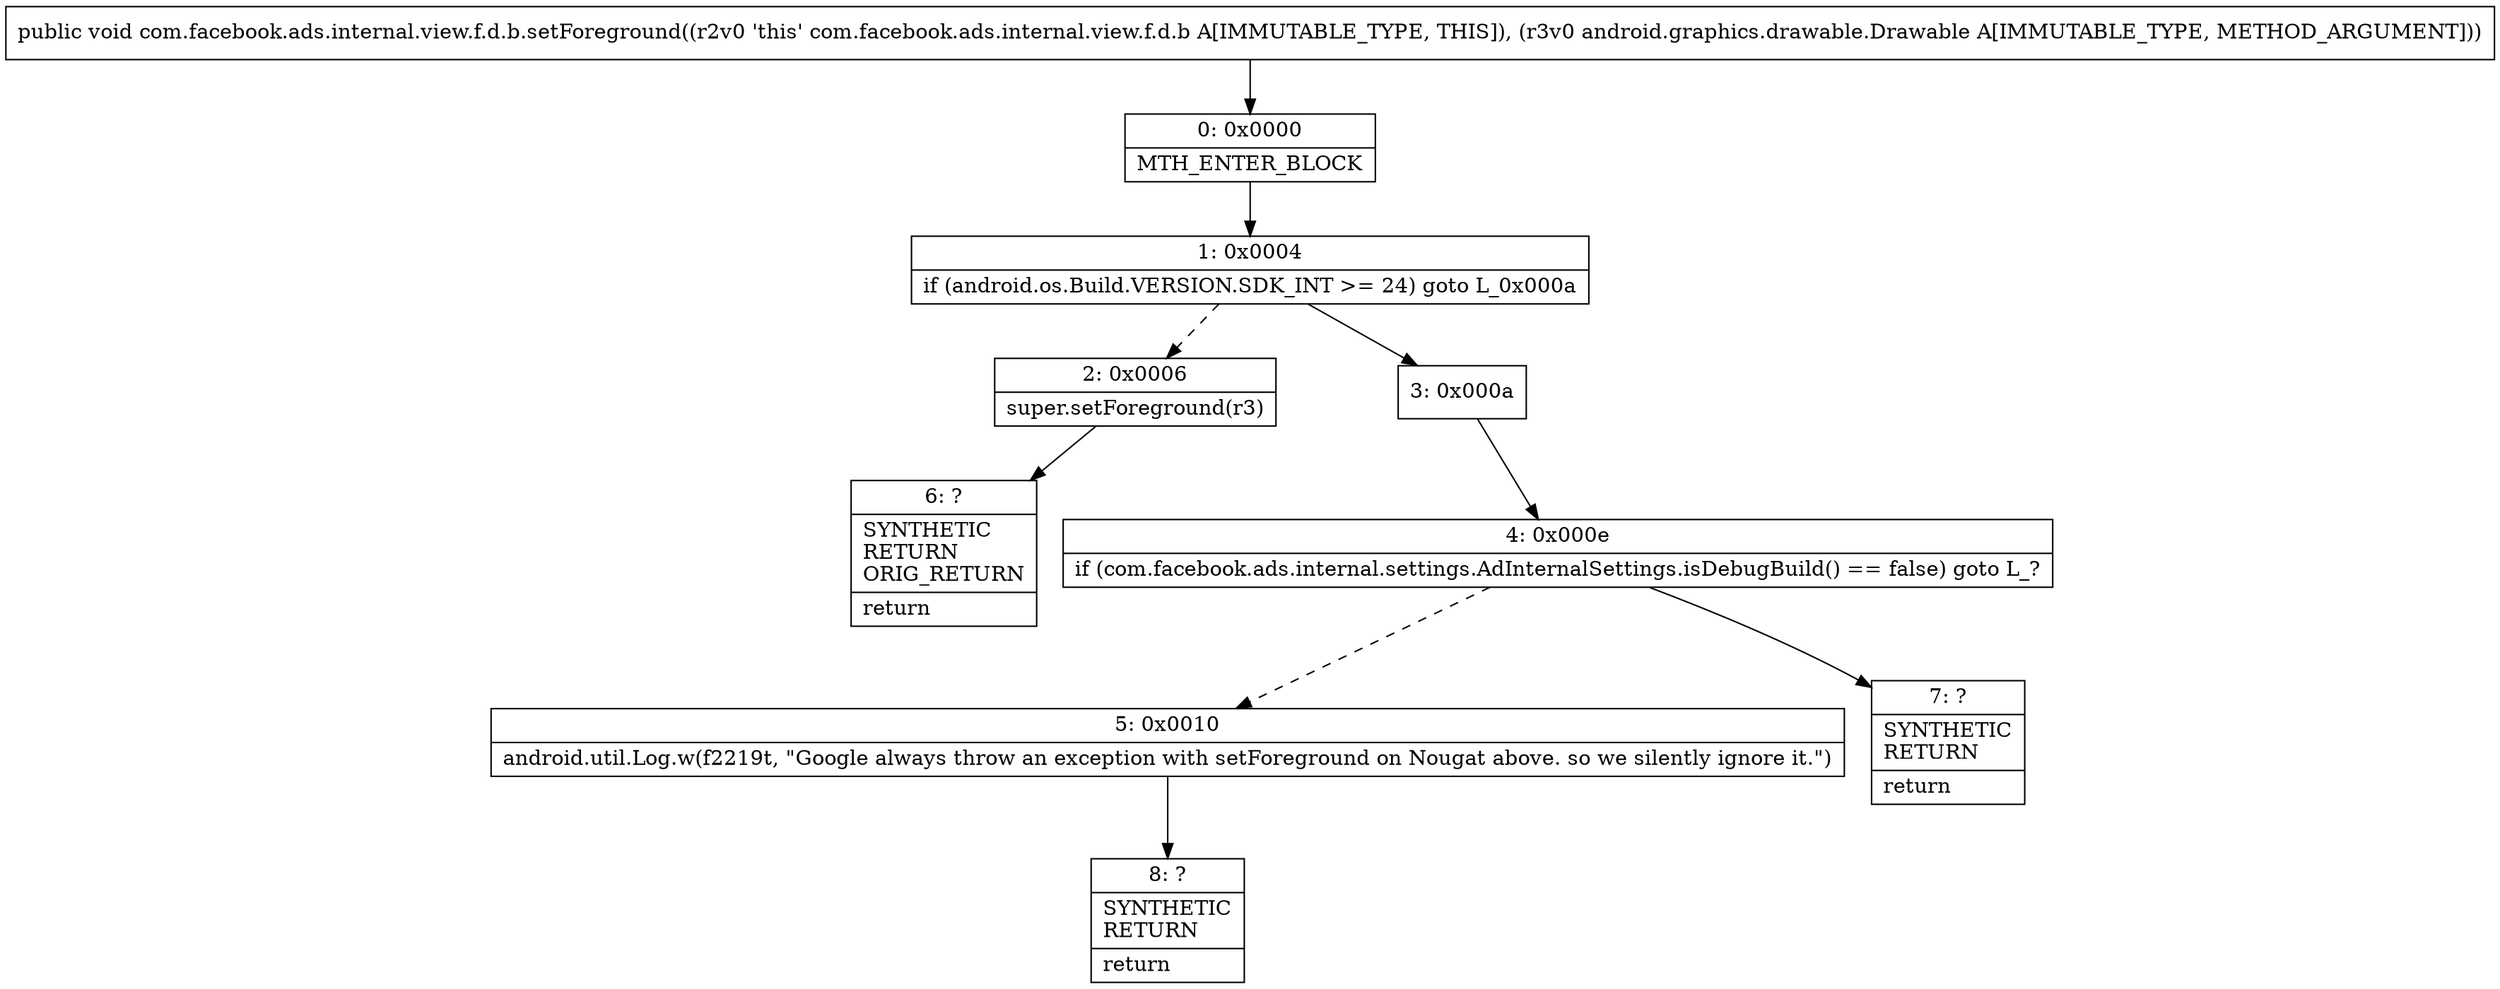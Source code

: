 digraph "CFG forcom.facebook.ads.internal.view.f.d.b.setForeground(Landroid\/graphics\/drawable\/Drawable;)V" {
Node_0 [shape=record,label="{0\:\ 0x0000|MTH_ENTER_BLOCK\l}"];
Node_1 [shape=record,label="{1\:\ 0x0004|if (android.os.Build.VERSION.SDK_INT \>= 24) goto L_0x000a\l}"];
Node_2 [shape=record,label="{2\:\ 0x0006|super.setForeground(r3)\l}"];
Node_3 [shape=record,label="{3\:\ 0x000a}"];
Node_4 [shape=record,label="{4\:\ 0x000e|if (com.facebook.ads.internal.settings.AdInternalSettings.isDebugBuild() == false) goto L_?\l}"];
Node_5 [shape=record,label="{5\:\ 0x0010|android.util.Log.w(f2219t, \"Google always throw an exception with setForeground on Nougat above. so we silently ignore it.\")\l}"];
Node_6 [shape=record,label="{6\:\ ?|SYNTHETIC\lRETURN\lORIG_RETURN\l|return\l}"];
Node_7 [shape=record,label="{7\:\ ?|SYNTHETIC\lRETURN\l|return\l}"];
Node_8 [shape=record,label="{8\:\ ?|SYNTHETIC\lRETURN\l|return\l}"];
MethodNode[shape=record,label="{public void com.facebook.ads.internal.view.f.d.b.setForeground((r2v0 'this' com.facebook.ads.internal.view.f.d.b A[IMMUTABLE_TYPE, THIS]), (r3v0 android.graphics.drawable.Drawable A[IMMUTABLE_TYPE, METHOD_ARGUMENT])) }"];
MethodNode -> Node_0;
Node_0 -> Node_1;
Node_1 -> Node_2[style=dashed];
Node_1 -> Node_3;
Node_2 -> Node_6;
Node_3 -> Node_4;
Node_4 -> Node_5[style=dashed];
Node_4 -> Node_7;
Node_5 -> Node_8;
}

